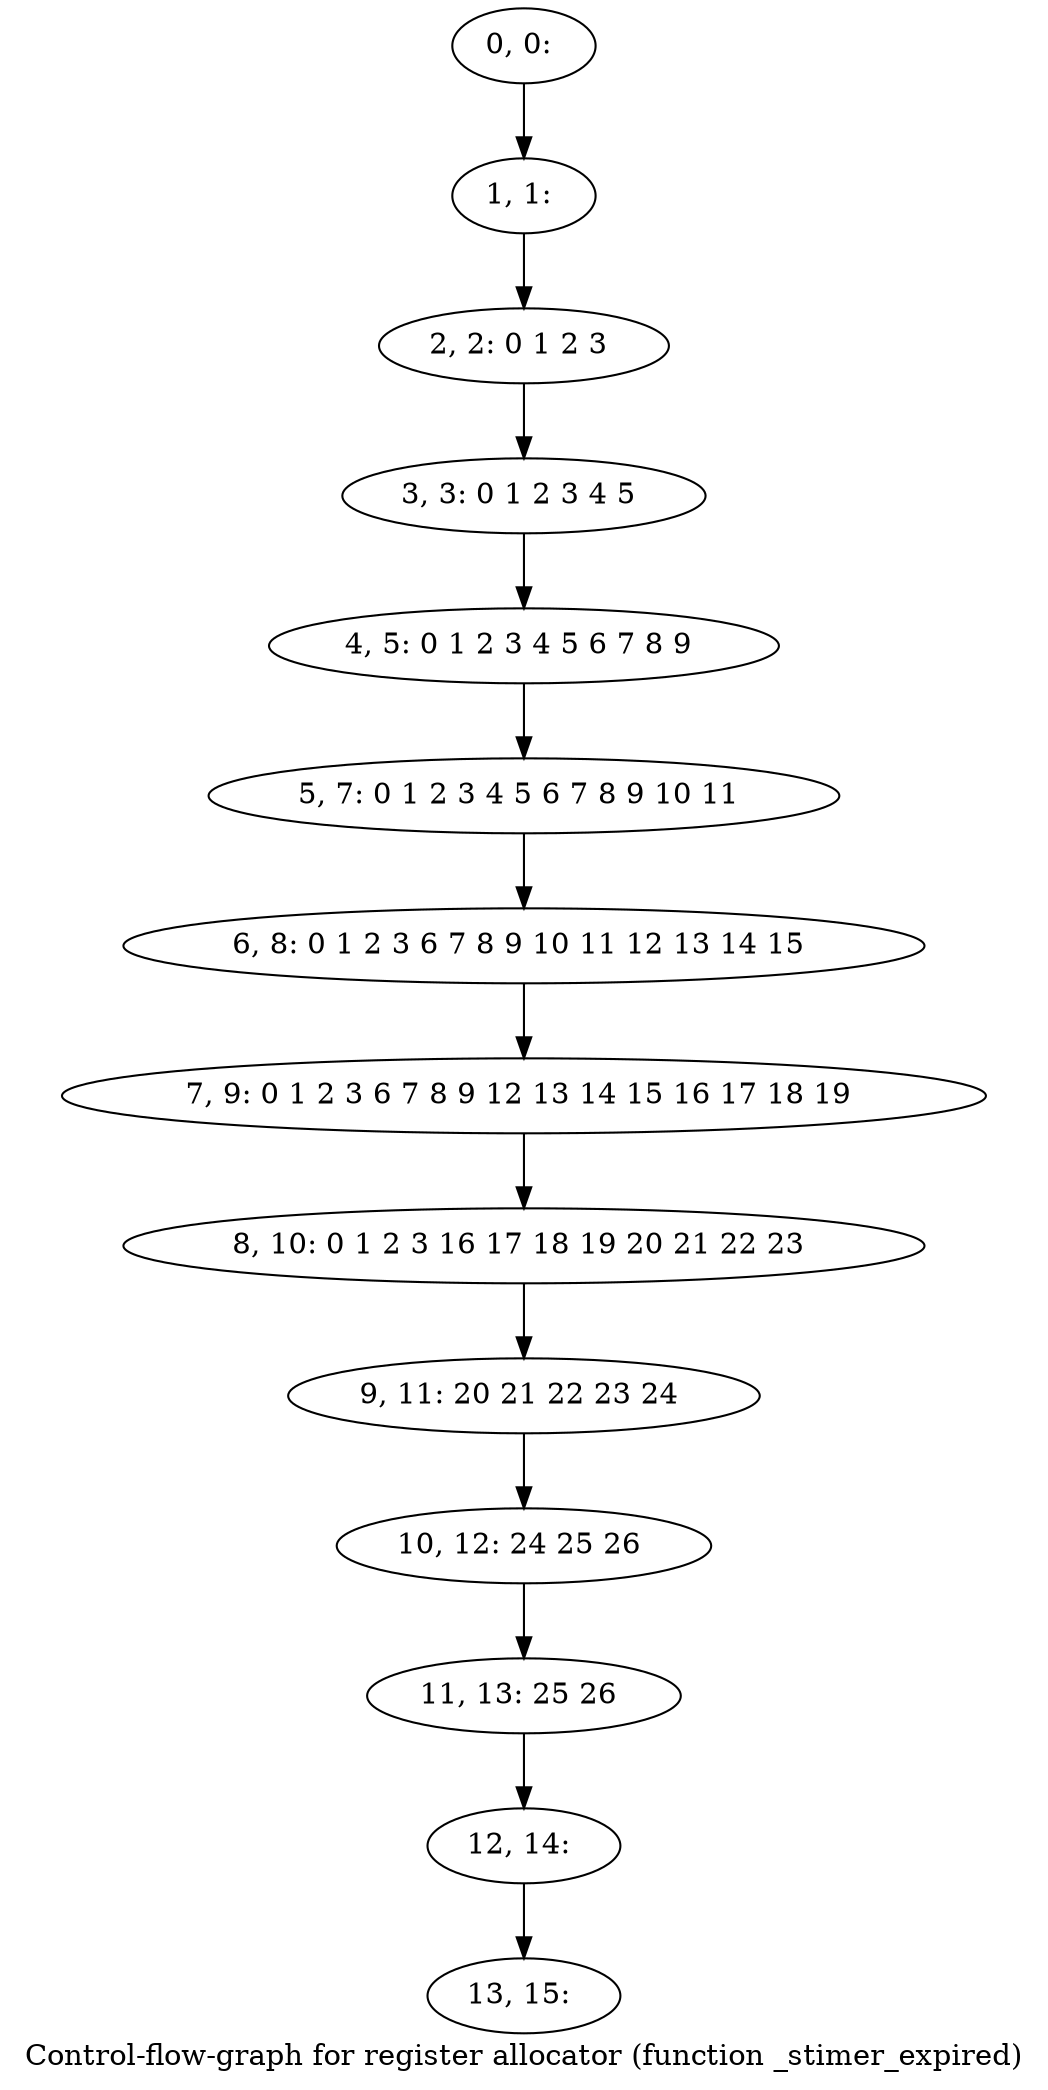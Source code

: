 digraph G {
graph [label="Control-flow-graph for register allocator (function _stimer_expired)"]
0[label="0, 0: "];
1[label="1, 1: "];
2[label="2, 2: 0 1 2 3 "];
3[label="3, 3: 0 1 2 3 4 5 "];
4[label="4, 5: 0 1 2 3 4 5 6 7 8 9 "];
5[label="5, 7: 0 1 2 3 4 5 6 7 8 9 10 11 "];
6[label="6, 8: 0 1 2 3 6 7 8 9 10 11 12 13 14 15 "];
7[label="7, 9: 0 1 2 3 6 7 8 9 12 13 14 15 16 17 18 19 "];
8[label="8, 10: 0 1 2 3 16 17 18 19 20 21 22 23 "];
9[label="9, 11: 20 21 22 23 24 "];
10[label="10, 12: 24 25 26 "];
11[label="11, 13: 25 26 "];
12[label="12, 14: "];
13[label="13, 15: "];
0->1 ;
1->2 ;
2->3 ;
3->4 ;
4->5 ;
5->6 ;
6->7 ;
7->8 ;
8->9 ;
9->10 ;
10->11 ;
11->12 ;
12->13 ;
}
